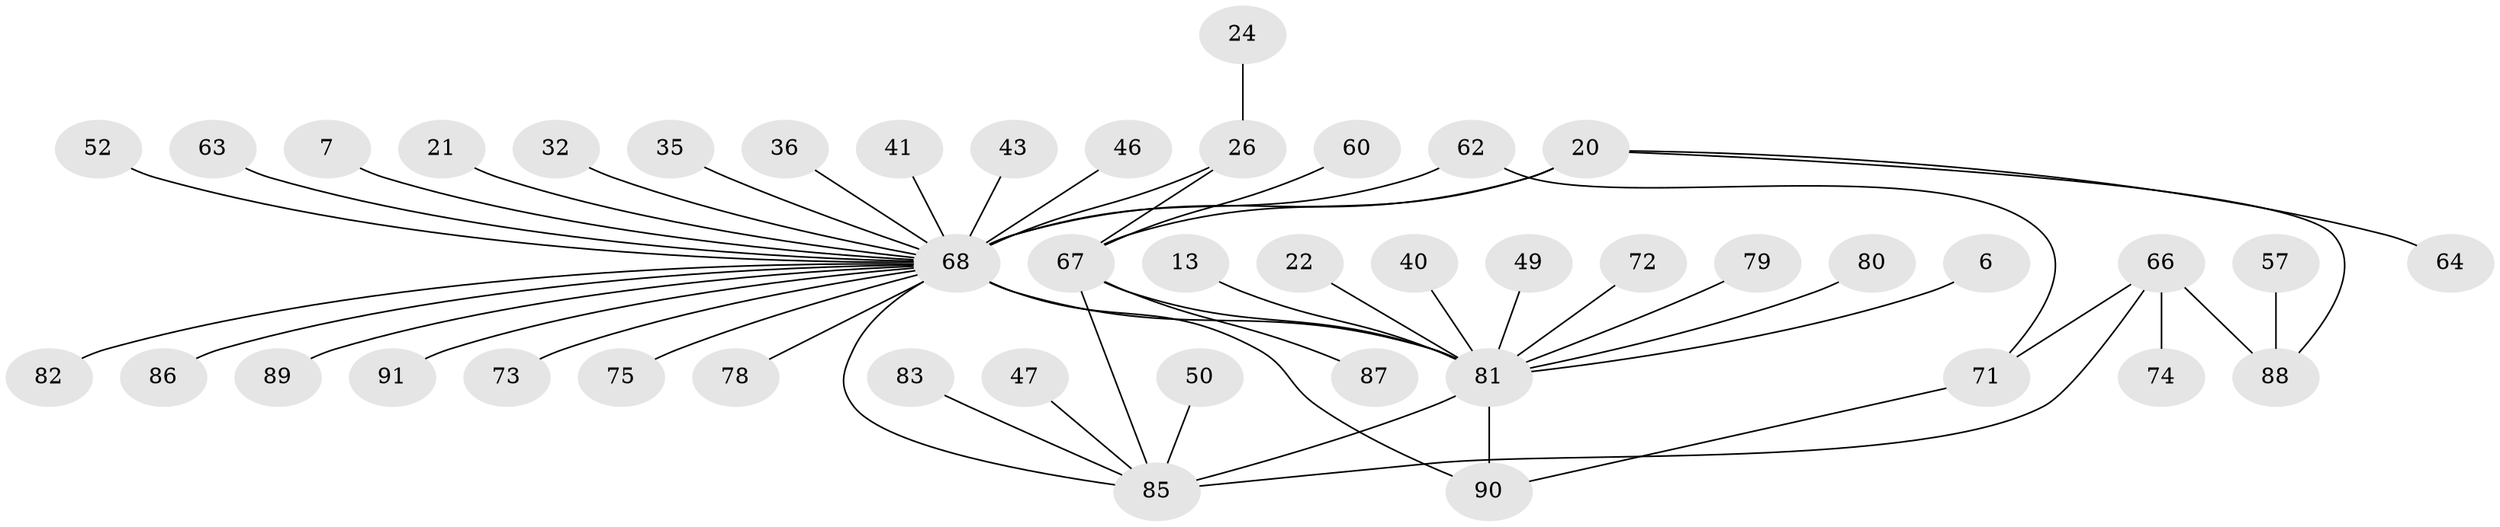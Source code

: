 // original degree distribution, {26: 0.01098901098901099, 7: 0.01098901098901099, 16: 0.01098901098901099, 20: 0.01098901098901099, 2: 0.21978021978021978, 1: 0.46153846153846156, 3: 0.13186813186813187, 4: 0.054945054945054944, 6: 0.02197802197802198, 13: 0.01098901098901099, 8: 0.01098901098901099, 5: 0.04395604395604396}
// Generated by graph-tools (version 1.1) at 2025/48/03/09/25 04:48:24]
// undirected, 45 vertices, 52 edges
graph export_dot {
graph [start="1"]
  node [color=gray90,style=filled];
  6;
  7;
  13;
  20;
  21;
  22;
  24;
  26 [super="+9"];
  32;
  35;
  36;
  40;
  41;
  43;
  46;
  47;
  49;
  50;
  52;
  57;
  60 [super="+56"];
  62;
  63;
  64;
  66 [super="+55"];
  67 [super="+11+16+15+59+27+25+28+48"];
  68 [super="+42+65+58"];
  71;
  72;
  73;
  74;
  75 [super="+70"];
  78;
  79 [super="+19"];
  80;
  81 [super="+17+61+51"];
  82 [super="+54"];
  83;
  85 [super="+10+12+69+84"];
  86;
  87;
  88 [super="+53+45"];
  89;
  90 [super="+76"];
  91;
  6 -- 81;
  7 -- 68;
  13 -- 81;
  20 -- 64;
  20 -- 67 [weight=2];
  20 -- 68 [weight=2];
  20 -- 88;
  21 -- 68 [weight=2];
  22 -- 81;
  24 -- 26;
  26 -- 67;
  26 -- 68 [weight=2];
  32 -- 68;
  35 -- 68;
  36 -- 68;
  40 -- 81;
  41 -- 68;
  43 -- 68;
  46 -- 68;
  47 -- 85;
  49 -- 81;
  50 -- 85;
  52 -- 68;
  57 -- 88;
  60 -- 67;
  62 -- 71;
  62 -- 68 [weight=2];
  63 -- 68;
  66 -- 71;
  66 -- 85 [weight=4];
  66 -- 74;
  66 -- 88 [weight=2];
  67 -- 87;
  67 -- 81;
  67 -- 85 [weight=2];
  68 -- 81 [weight=11];
  68 -- 86;
  68 -- 89;
  68 -- 73;
  68 -- 78;
  68 -- 85 [weight=3];
  68 -- 91;
  68 -- 82;
  68 -- 75;
  68 -- 90 [weight=2];
  71 -- 90;
  72 -- 81;
  79 -- 81;
  80 -- 81;
  81 -- 85 [weight=2];
  81 -- 90 [weight=2];
  83 -- 85;
}
